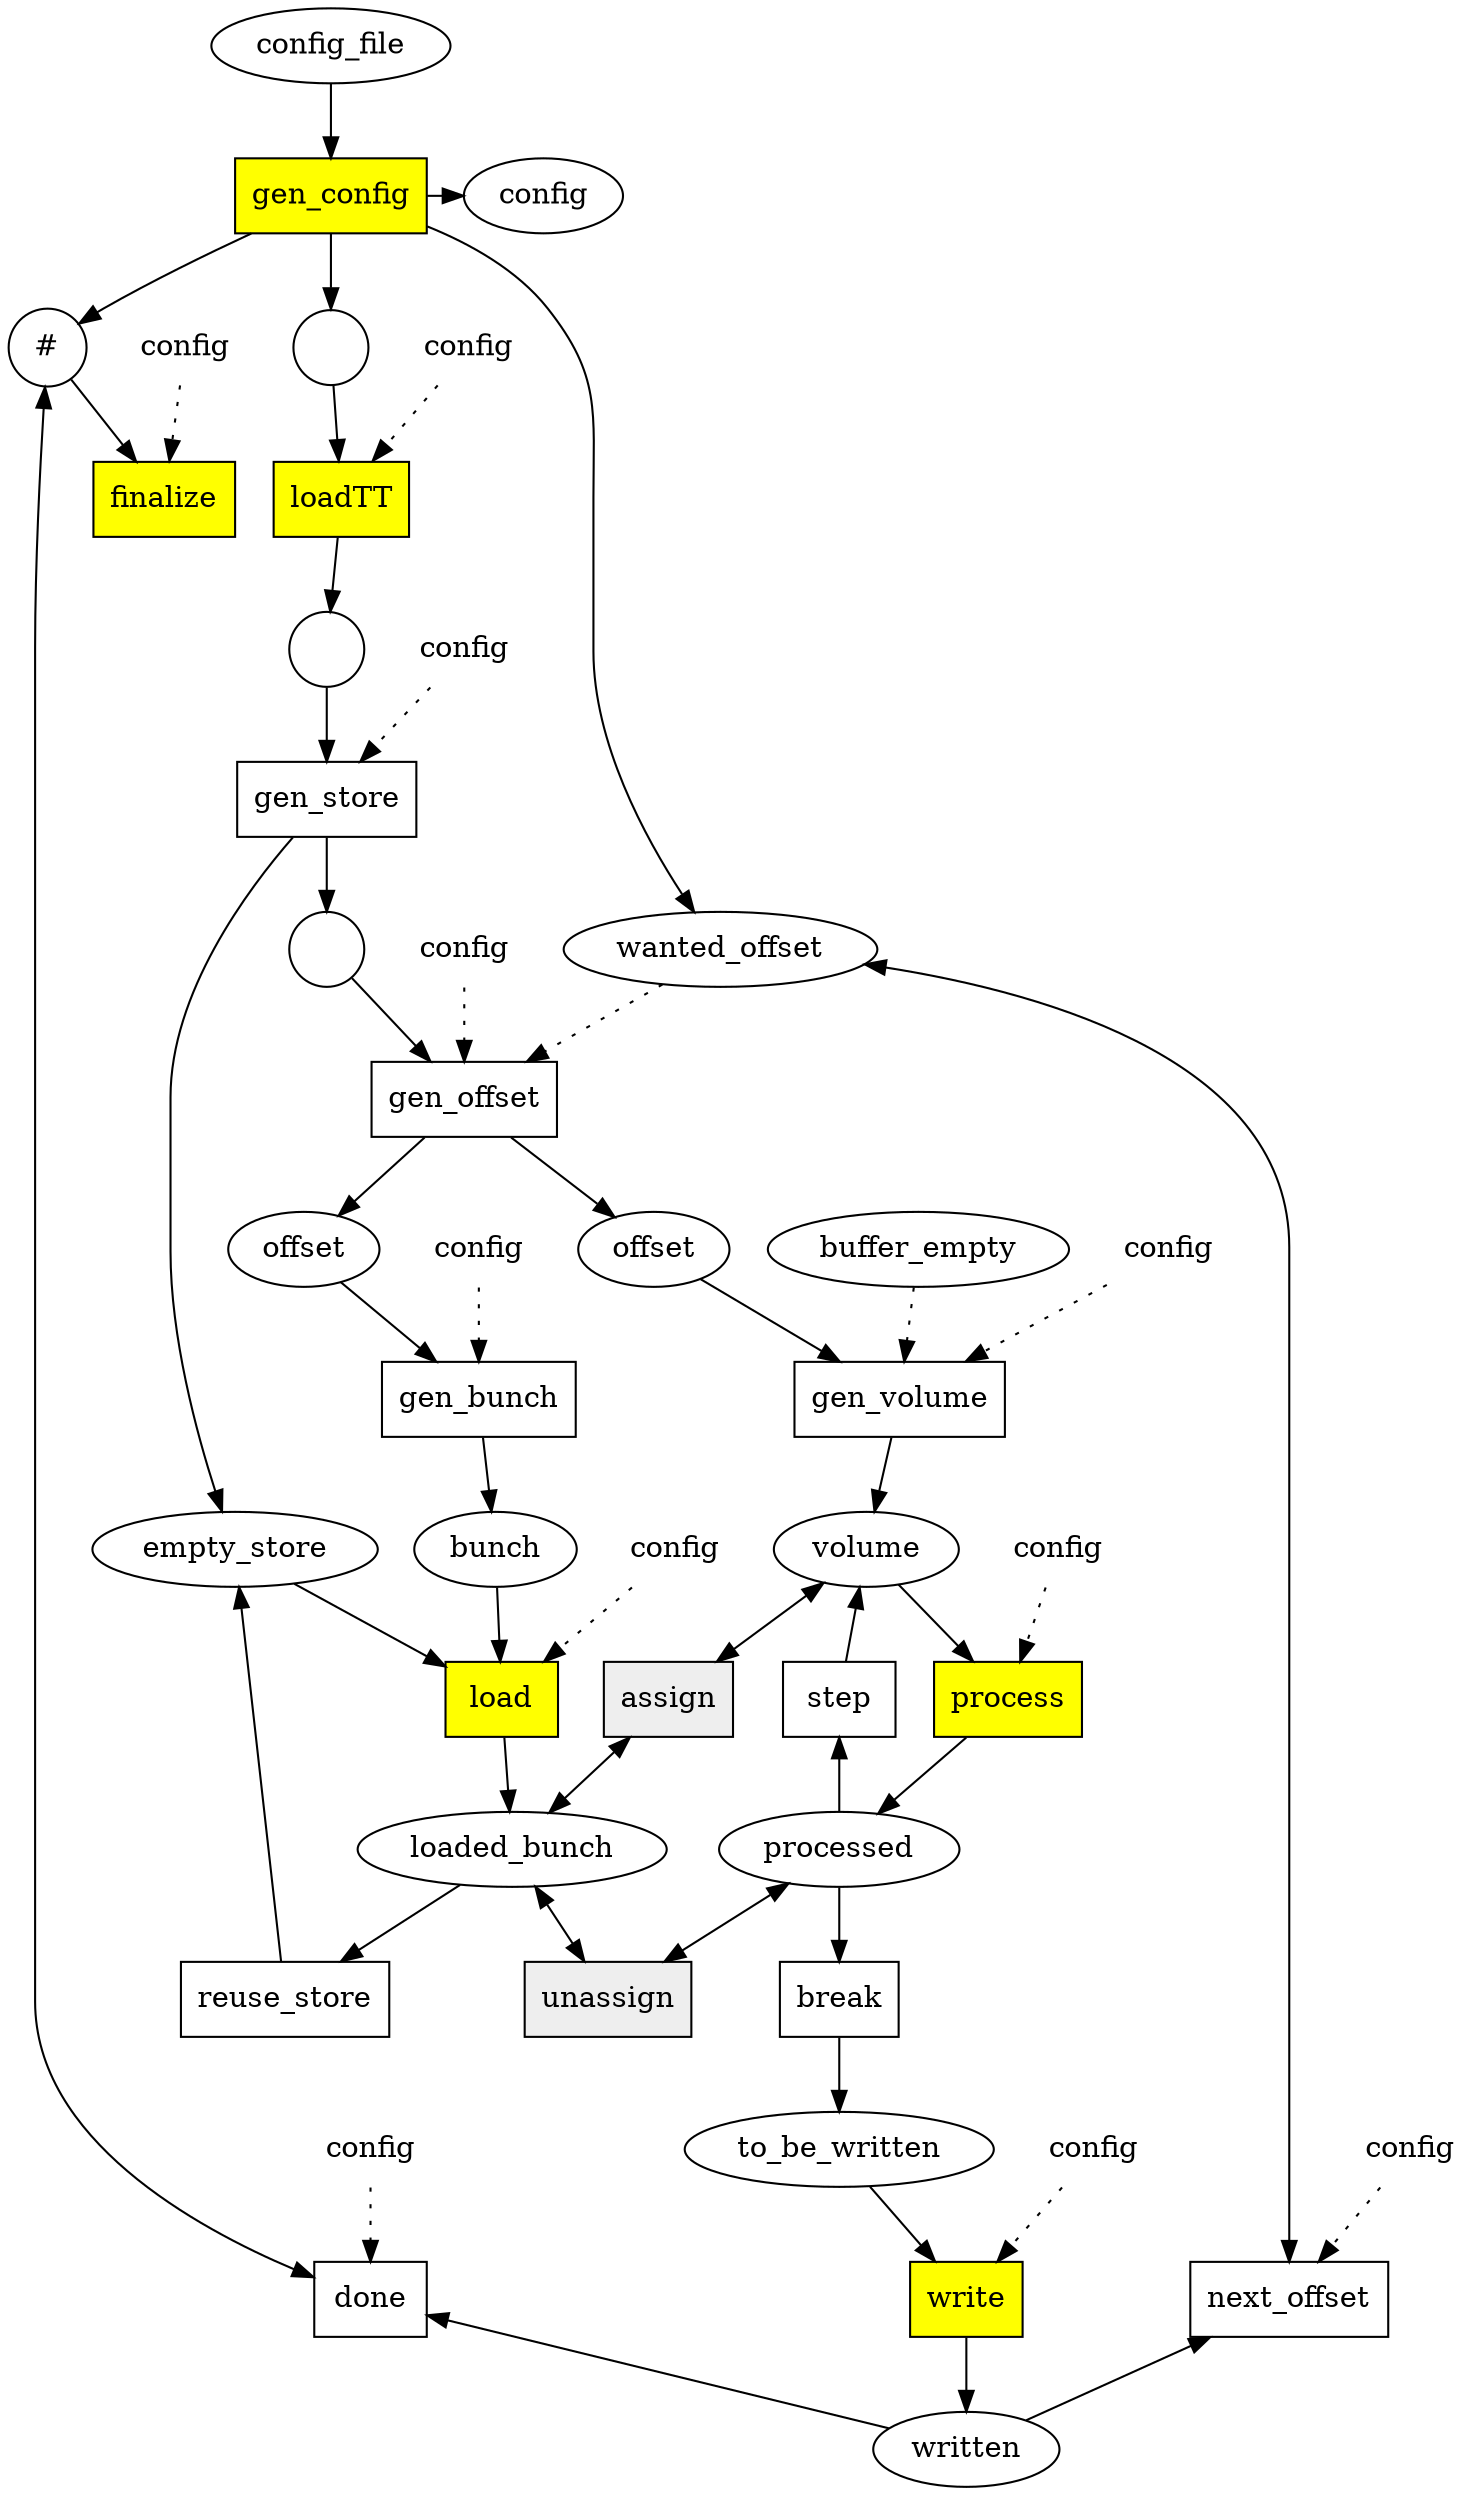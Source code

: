 digraph KDM {
p0 [label = "config_file", shape = "ellipse"];
p10 [label = "offset", shape = "ellipse"];
p12 [label = "bunch", shape = "ellipse"];
p13 [label = "loaded_bunch", shape = "ellipse"];
p15 [label = "volume", shape = "ellipse"];
p16 [label = "processed", shape = "ellipse"];
p17 [label = "to_be_written", shape = "ellipse"];
p18 [label = "written", shape = "ellipse"];
p19 [label = "#", shape = "circle"];
p2 [label = "", shape = "circle"];
p20 [label = "buffer_empty", shape = "ellipse"];
p3 [label = "", shape = "circle"];
p5 [label = "empty_store", shape = "ellipse"];
p6 [label = "", shape = "circle"];
p7 [label = "wanted_offset", shape = "ellipse"];
p9 [label = "offset", shape = "ellipse"];
t1 [label = "loadTT", shape = "rectangle", style="filled", fillcolor="yellow"];
t11 [label = "gen_volume", shape = "rectangle"];
t15 [label = "reuse_store", shape = "rectangle"];
t19 [label = "unassign", shape = "rectangle", style="filled", fillcolor="#eeeeee"];
t2 [label = "gen_store", shape = "rectangle"];
t22 [label = "break", shape = "rectangle"];
t26 [label = "finalize", shape = "rectangle", style="filled", fillcolor="yellow"];
t5 [label = "gen_offset", shape = "rectangle"];
t8 [label = "gen_bunch", shape = "rectangle"];
subgraph {
rank = same;
t18 [label = "process", shape = "rectangle", style="filled", fillcolor="yellow"];
t21 [label = "step", shape = "rectangle"];
}
subgraph {
rank = same;
t23 [label = "write", shape = "rectangle", style="filled", fillcolor="yellow"];
t24 [label = "next_offset", shape = "rectangle"];
t25 [label = "done", shape = "rectangle"];
}
subgraph {
rank = same;
p1 [label = "config", shape = "ellipse"];
t0 [label = "gen_config", shape = "rectangle", style="filled", fillcolor="yellow"];
}
subgraph {
rank=same;
t14 [label = "load", shape = "rectangle", style="filled", fillcolor="yellow"];
t16 [label = "assign", shape = "rectangle", style="filled", fillcolor="#eeeeee"];
}
p0 -> t0 [];
p10 -> t11 [];
p12 -> t14 [];
p13 -> t15 [];
p13 -> t16 [dir="both"];
p13 -> t19 [dir="both"];
p15 -> t16 [dir="both"];
p15 -> t18 [];
p16 -> t19 [dir="both"];
p16 -> t21 [];
p16 -> t22 [];
p17 -> t23 [];
p18 -> t24 [];
p18 -> t25 [];
p19 -> t25 [dir="both"];
p19 -> t26 [];
p1t1 -> t1 [style="dotted"]
p1t1 [label="config", shape="none"];
p1t11 -> t11 [style = "dotted"];
p1t11 [label="config", shape="none"];
p1t14 -> t14 [style = "dotted"];
p1t14 [label="config", shape="none"];
p1t18 -> t18 [style="dotted"]
p1t18 [label="config", shape="none"];
p1t2 -> t2 [style = "dotted"];
p1t2 [label="config", shape="none"];
p1t23 -> t23 [style="dotted"]
p1t23 [label="config", shape="none"];
p1t24 -> t24 [style = "dotted"];
p1t24 [label="config", shape="none"];
p1t25 -> t25 [style = "dotted"];
p1t25 [label="config", shape="none"];
p1t26 -> t26 [style="dotted"]
p1t26 [label="config", shape="none"];
p1t5 -> t5 [style = "dotted"];
p1t5 [label="config", shape="none"];
p1t8 -> t8 [style = "dotted"];
p1t8 [label="config", shape="none"];
p2 -> t2 [];
p20 -> t11 [style = "dotted"];
p3 -> t1 [];
p5 -> t14 [];
p6 -> t5 [];
p7 -> t24 [dir="both"];
p7 -> t5 [style = "dotted"];
p9 -> t8 [];
t0 -> p1 [];
t0 -> p19 [];
t0 -> p3 [];
t0 -> p7 [];
t1 -> p2 [];
t11 -> p15 [];
t14 -> p13 [];
t15 -> p5 [];
t18 -> p16 [];
t2 -> p5 [];
t2 -> p6 [];
t21 -> p15 [];
t22 -> p17 [];
t23 -> p18 [];
t5 -> p10 [];
t5 -> p9 [];
t8 -> p12 [];
}
